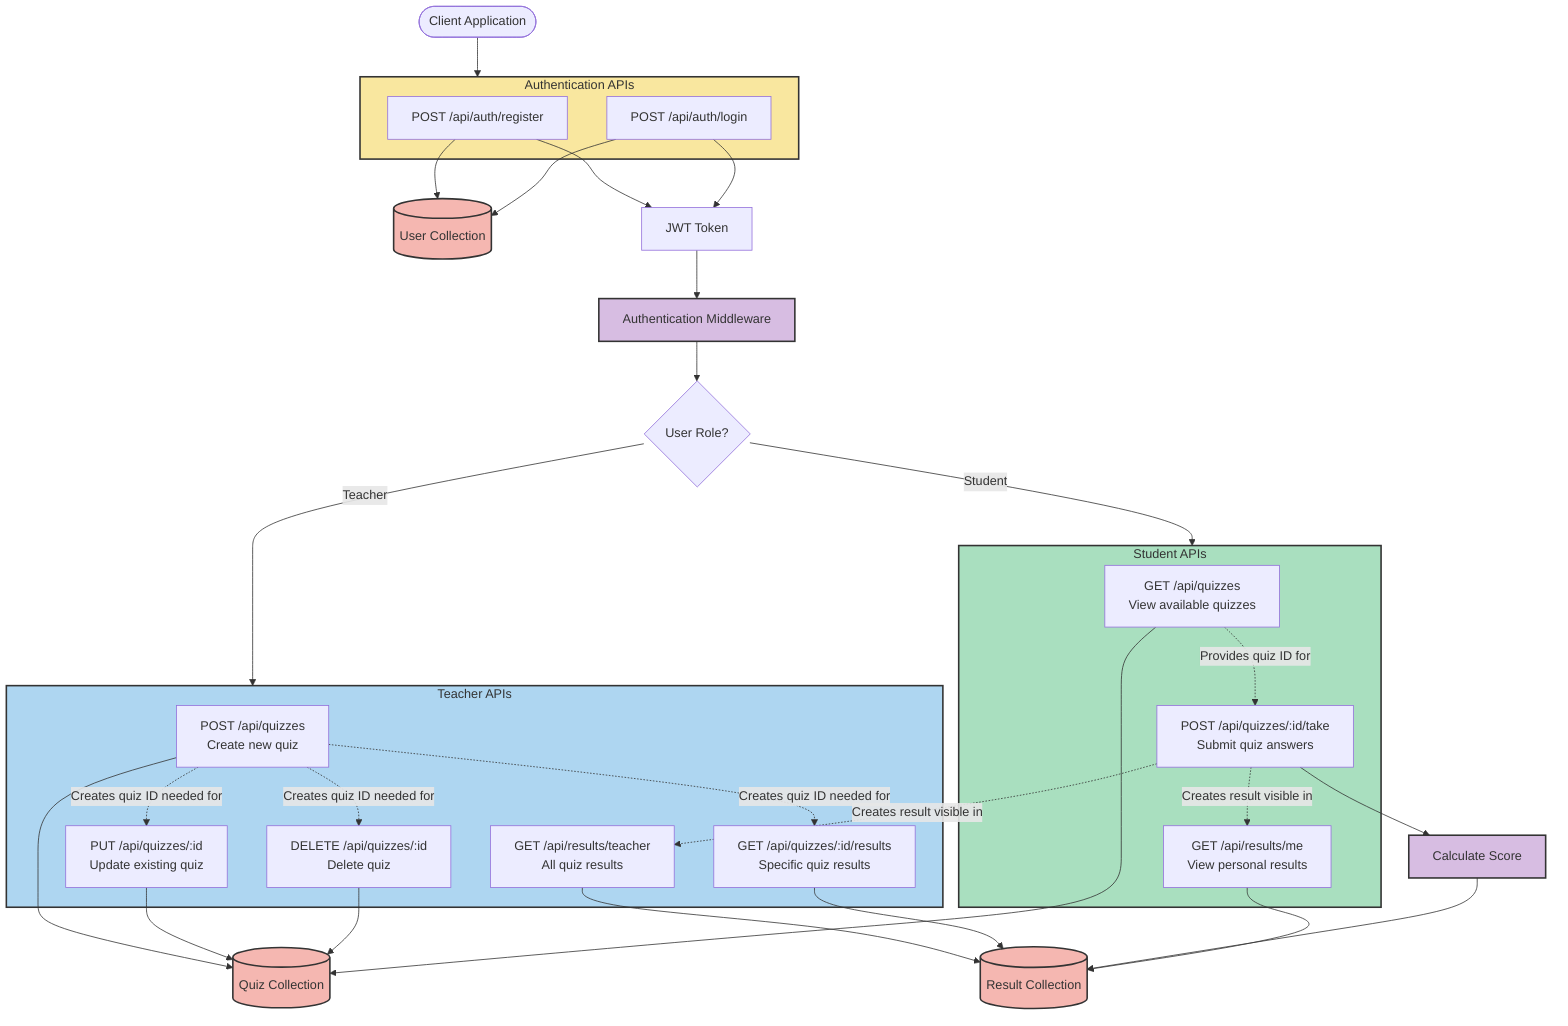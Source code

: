 flowchart TD
    %% Main components
    Client([Client Application])
    UserDB[(User Collection)]
    QuizDB[(Quiz Collection)]
    ResultDB[(Result Collection)]
    
    %% Authentication Flow
    Client --> AuthSection["Authentication"]
    
    subgraph AuthSection [Authentication APIs]
      Register["POST /api/auth/register"]
      Login["POST /api/auth/login"]
    end
    
    Register --> UserDB
    Login --> UserDB
    Register --> JWT[JWT Token]
    Login --> JWT
    
    JWT --> ValidateUser[Authentication Middleware]
    ValidateUser --> RoleCheck{User Role?}
    
    %% Teacher Flow
    RoleCheck -->|Teacher| TeacherSection
    
    subgraph TeacherSection [Teacher APIs]
      CreateQuiz["POST /api/quizzes\nCreate new quiz"]
      UpdateQuiz["PUT /api/quizzes/:id\nUpdate existing quiz"]
      DeleteQuiz["DELETE /api/quizzes/:id\nDelete quiz"]
      TeacherResults["GET /api/results/teacher\nAll quiz results"]
      SpecificResults["GET /api/quizzes/:id/results\nSpecific quiz results"]
    end
    
    CreateQuiz --> QuizDB
    UpdateQuiz --> QuizDB
    DeleteQuiz --> QuizDB
    TeacherResults --> ResultDB
    SpecificResults --> ResultDB
    
    %% Student Flow
    RoleCheck -->|Student| StudentSection
    
    subgraph StudentSection [Student APIs]
      ViewQuizzes["GET /api/quizzes\nView available quizzes"]
      TakeQuiz["POST /api/quizzes/:id/take\nSubmit quiz answers"]
      StudentResults["GET /api/results/me\nView personal results"]
    end
    
    ViewQuizzes --> QuizDB
    TakeQuiz --> ProcessQuiz[Calculate Score]
    ProcessQuiz --> ResultDB
    StudentResults --> ResultDB
    
    %% Key relationships with better visibility
    CreateQuiz -.->|Creates quiz ID needed for| UpdateQuiz
    CreateQuiz -.->|Creates quiz ID needed for| DeleteQuiz
    CreateQuiz -.->|Creates quiz ID needed for| SpecificResults
    
    ViewQuizzes -.->|Provides quiz ID for| TakeQuiz
    TakeQuiz -.->|Creates result visible in| StudentResults
    TakeQuiz -.->|Creates result visible in| TeacherResults
    
    %% Styling for better visibility
    classDef authBox fill:#f9e79f,stroke:#333,stroke-width:2px
    classDef teacherBox fill:#aed6f1,stroke:#333,stroke-width:2px
    classDef studentBox fill:#a9dfbf,stroke:#333,stroke-width:2px
    classDef database fill:#f5b7b1,stroke:#333,stroke-width:2px
    classDef process fill:#d7bde2,stroke:#333,stroke-width:2px
    
    class AuthSection authBox
    class TeacherSection teacherBox
    class StudentSection studentBox
    class UserDB,QuizDB,ResultDB database
    class ProcessQuiz,ValidateUser process